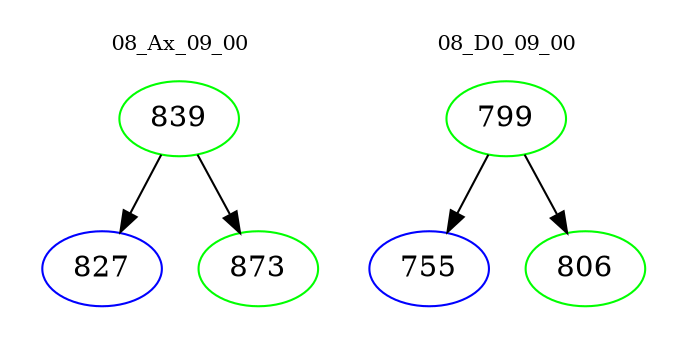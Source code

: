 digraph{
subgraph cluster_0 {
color = white
label = "08_Ax_09_00";
fontsize=10;
T0_839 [label="839", color="green"]
T0_839 -> T0_827 [color="black"]
T0_827 [label="827", color="blue"]
T0_839 -> T0_873 [color="black"]
T0_873 [label="873", color="green"]
}
subgraph cluster_1 {
color = white
label = "08_D0_09_00";
fontsize=10;
T1_799 [label="799", color="green"]
T1_799 -> T1_755 [color="black"]
T1_755 [label="755", color="blue"]
T1_799 -> T1_806 [color="black"]
T1_806 [label="806", color="green"]
}
}
